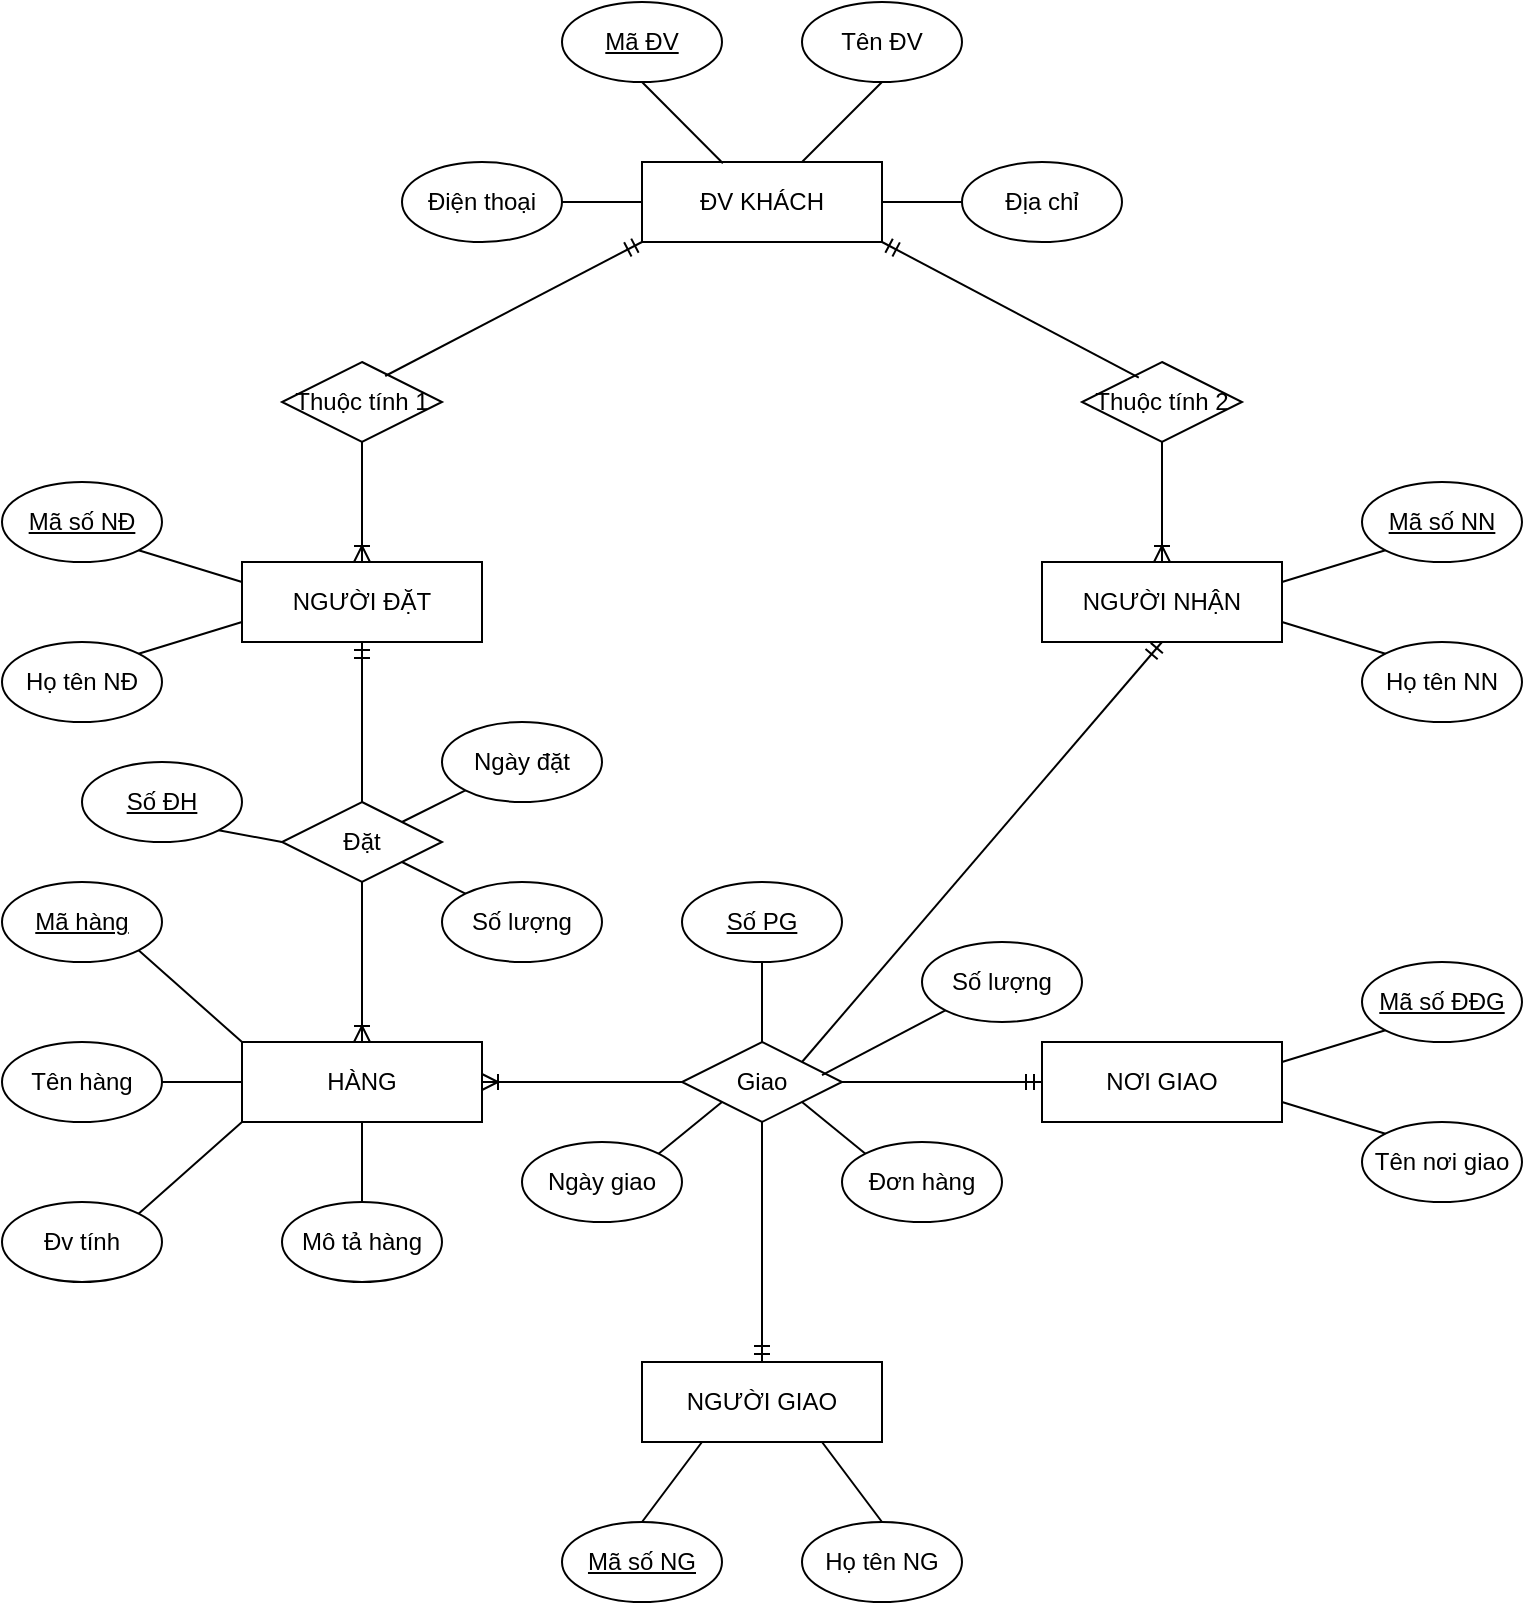 <mxfile version="15.8.8" type="device"><diagram id="aHUjkgBGXNVYSX1MCoV8" name="Page-1"><mxGraphModel dx="1038" dy="571" grid="1" gridSize="10" guides="1" tooltips="1" connect="1" arrows="1" fold="1" page="1" pageScale="1" pageWidth="827" pageHeight="1169" math="0" shadow="0"><root><mxCell id="0"/><mxCell id="1" parent="0"/><mxCell id="wg3SeqVuLqYPoUjRG2JJ-1" value="ĐV KHÁCH" style="rounded=0;whiteSpace=wrap;html=1;" vertex="1" parent="1"><mxGeometry x="360" y="120" width="120" height="40" as="geometry"/></mxCell><mxCell id="wg3SeqVuLqYPoUjRG2JJ-2" value="Địa chỉ" style="ellipse;whiteSpace=wrap;html=1;" vertex="1" parent="1"><mxGeometry x="520" y="120" width="80" height="40" as="geometry"/></mxCell><mxCell id="wg3SeqVuLqYPoUjRG2JJ-3" value="Tên ĐV" style="ellipse;whiteSpace=wrap;html=1;" vertex="1" parent="1"><mxGeometry x="440" y="40" width="80" height="40" as="geometry"/></mxCell><mxCell id="wg3SeqVuLqYPoUjRG2JJ-4" value="&lt;u&gt;Mã ĐV&lt;/u&gt;" style="ellipse;whiteSpace=wrap;html=1;" vertex="1" parent="1"><mxGeometry x="320" y="40" width="80" height="40" as="geometry"/></mxCell><mxCell id="wg3SeqVuLqYPoUjRG2JJ-5" value="Điện thoại" style="ellipse;whiteSpace=wrap;html=1;" vertex="1" parent="1"><mxGeometry x="240" y="120" width="80" height="40" as="geometry"/></mxCell><mxCell id="wg3SeqVuLqYPoUjRG2JJ-6" value="" style="endArrow=none;html=1;rounded=0;exitX=1;exitY=0.5;exitDx=0;exitDy=0;entryX=0;entryY=0.5;entryDx=0;entryDy=0;" edge="1" parent="1" source="wg3SeqVuLqYPoUjRG2JJ-5" target="wg3SeqVuLqYPoUjRG2JJ-1"><mxGeometry width="50" height="50" relative="1" as="geometry"><mxPoint x="390" y="320" as="sourcePoint"/><mxPoint x="440" y="270" as="targetPoint"/></mxGeometry></mxCell><mxCell id="wg3SeqVuLqYPoUjRG2JJ-7" value="" style="endArrow=none;html=1;rounded=0;entryX=0;entryY=0.5;entryDx=0;entryDy=0;" edge="1" parent="1" target="wg3SeqVuLqYPoUjRG2JJ-2"><mxGeometry width="50" height="50" relative="1" as="geometry"><mxPoint x="480" y="140" as="sourcePoint"/><mxPoint x="370" y="150" as="targetPoint"/></mxGeometry></mxCell><mxCell id="wg3SeqVuLqYPoUjRG2JJ-8" value="" style="endArrow=none;html=1;rounded=0;exitX=0.5;exitY=1;exitDx=0;exitDy=0;entryX=0.337;entryY=0.015;entryDx=0;entryDy=0;entryPerimeter=0;" edge="1" parent="1" source="wg3SeqVuLqYPoUjRG2JJ-4" target="wg3SeqVuLqYPoUjRG2JJ-1"><mxGeometry width="50" height="50" relative="1" as="geometry"><mxPoint x="390" y="320" as="sourcePoint"/><mxPoint x="400" y="110" as="targetPoint"/></mxGeometry></mxCell><mxCell id="wg3SeqVuLqYPoUjRG2JJ-9" value="" style="endArrow=none;html=1;rounded=0;entryX=0.5;entryY=1;entryDx=0;entryDy=0;" edge="1" parent="1" source="wg3SeqVuLqYPoUjRG2JJ-1" target="wg3SeqVuLqYPoUjRG2JJ-3"><mxGeometry width="50" height="50" relative="1" as="geometry"><mxPoint x="390" y="320" as="sourcePoint"/><mxPoint x="440" y="270" as="targetPoint"/></mxGeometry></mxCell><mxCell id="wg3SeqVuLqYPoUjRG2JJ-11" value="NGƯỜI ĐẶT" style="rounded=0;whiteSpace=wrap;html=1;" vertex="1" parent="1"><mxGeometry x="160" y="320" width="120" height="40" as="geometry"/></mxCell><mxCell id="wg3SeqVuLqYPoUjRG2JJ-12" value="&lt;u&gt;Mã số NĐ&lt;/u&gt;" style="ellipse;whiteSpace=wrap;html=1;" vertex="1" parent="1"><mxGeometry x="40" y="280" width="80" height="40" as="geometry"/></mxCell><mxCell id="wg3SeqVuLqYPoUjRG2JJ-13" value="Họ tên NĐ" style="ellipse;whiteSpace=wrap;html=1;" vertex="1" parent="1"><mxGeometry x="40" y="360" width="80" height="40" as="geometry"/></mxCell><mxCell id="wg3SeqVuLqYPoUjRG2JJ-14" value="NGƯỜI NHẬN" style="rounded=0;whiteSpace=wrap;html=1;" vertex="1" parent="1"><mxGeometry x="560" y="320" width="120" height="40" as="geometry"/></mxCell><mxCell id="wg3SeqVuLqYPoUjRG2JJ-15" value="&lt;u&gt;Mã số NN&lt;/u&gt;" style="ellipse;whiteSpace=wrap;html=1;" vertex="1" parent="1"><mxGeometry x="720" y="280" width="80" height="40" as="geometry"/></mxCell><mxCell id="wg3SeqVuLqYPoUjRG2JJ-16" value="Họ tên NN" style="ellipse;whiteSpace=wrap;html=1;" vertex="1" parent="1"><mxGeometry x="720" y="360" width="80" height="40" as="geometry"/></mxCell><mxCell id="wg3SeqVuLqYPoUjRG2JJ-17" value="HÀNG" style="rounded=0;whiteSpace=wrap;html=1;" vertex="1" parent="1"><mxGeometry x="160" y="560" width="120" height="40" as="geometry"/></mxCell><mxCell id="wg3SeqVuLqYPoUjRG2JJ-18" value="NƠI GIAO" style="rounded=0;whiteSpace=wrap;html=1;" vertex="1" parent="1"><mxGeometry x="560" y="560" width="120" height="40" as="geometry"/></mxCell><mxCell id="wg3SeqVuLqYPoUjRG2JJ-19" value="NGƯỜI GIAO" style="rounded=0;whiteSpace=wrap;html=1;" vertex="1" parent="1"><mxGeometry x="360" y="720" width="120" height="40" as="geometry"/></mxCell><mxCell id="wg3SeqVuLqYPoUjRG2JJ-20" value="&lt;u&gt;Mã số NG&lt;/u&gt;" style="ellipse;whiteSpace=wrap;html=1;" vertex="1" parent="1"><mxGeometry x="320" y="800" width="80" height="40" as="geometry"/></mxCell><mxCell id="wg3SeqVuLqYPoUjRG2JJ-21" value="&lt;u&gt;Mã số ĐĐG&lt;/u&gt;" style="ellipse;whiteSpace=wrap;html=1;" vertex="1" parent="1"><mxGeometry x="720" y="520" width="80" height="40" as="geometry"/></mxCell><mxCell id="wg3SeqVuLqYPoUjRG2JJ-22" value="&lt;u&gt;Mã hàng&lt;/u&gt;" style="ellipse;whiteSpace=wrap;html=1;" vertex="1" parent="1"><mxGeometry x="40" y="480" width="80" height="40" as="geometry"/></mxCell><mxCell id="wg3SeqVuLqYPoUjRG2JJ-23" value="Tên hàng" style="ellipse;whiteSpace=wrap;html=1;" vertex="1" parent="1"><mxGeometry x="40" y="560" width="80" height="40" as="geometry"/></mxCell><mxCell id="wg3SeqVuLqYPoUjRG2JJ-24" value="Đv tính" style="ellipse;whiteSpace=wrap;html=1;" vertex="1" parent="1"><mxGeometry x="40" y="640" width="80" height="40" as="geometry"/></mxCell><mxCell id="wg3SeqVuLqYPoUjRG2JJ-25" value="Mô tả hàng" style="ellipse;whiteSpace=wrap;html=1;" vertex="1" parent="1"><mxGeometry x="180" y="640" width="80" height="40" as="geometry"/></mxCell><mxCell id="wg3SeqVuLqYPoUjRG2JJ-26" value="Họ tên NG" style="ellipse;whiteSpace=wrap;html=1;" vertex="1" parent="1"><mxGeometry x="440" y="800" width="80" height="40" as="geometry"/></mxCell><mxCell id="wg3SeqVuLqYPoUjRG2JJ-27" value="Tên nơi giao" style="ellipse;whiteSpace=wrap;html=1;" vertex="1" parent="1"><mxGeometry x="720" y="600" width="80" height="40" as="geometry"/></mxCell><mxCell id="wg3SeqVuLqYPoUjRG2JJ-28" value="Giao" style="rhombus;whiteSpace=wrap;html=1;" vertex="1" parent="1"><mxGeometry x="380" y="560" width="80" height="40" as="geometry"/></mxCell><mxCell id="wg3SeqVuLqYPoUjRG2JJ-29" value="Đặt" style="rhombus;whiteSpace=wrap;html=1;" vertex="1" parent="1"><mxGeometry x="180" y="440" width="80" height="40" as="geometry"/></mxCell><mxCell id="wg3SeqVuLqYPoUjRG2JJ-30" value="Thuộc tính 1" style="rhombus;whiteSpace=wrap;html=1;" vertex="1" parent="1"><mxGeometry x="180" y="220" width="80" height="40" as="geometry"/></mxCell><mxCell id="wg3SeqVuLqYPoUjRG2JJ-31" value="Thuộc tính 2" style="rhombus;whiteSpace=wrap;html=1;" vertex="1" parent="1"><mxGeometry x="580" y="220" width="80" height="40" as="geometry"/></mxCell><mxCell id="wg3SeqVuLqYPoUjRG2JJ-32" value="" style="endArrow=none;html=1;rounded=0;exitX=1;exitY=1;exitDx=0;exitDy=0;entryX=0;entryY=0.25;entryDx=0;entryDy=0;" edge="1" parent="1" source="wg3SeqVuLqYPoUjRG2JJ-12" target="wg3SeqVuLqYPoUjRG2JJ-11"><mxGeometry width="50" height="50" relative="1" as="geometry"><mxPoint x="390" y="310" as="sourcePoint"/><mxPoint x="440" y="260" as="targetPoint"/></mxGeometry></mxCell><mxCell id="wg3SeqVuLqYPoUjRG2JJ-33" value="" style="endArrow=none;html=1;rounded=0;exitX=1;exitY=0;exitDx=0;exitDy=0;entryX=0;entryY=0.75;entryDx=0;entryDy=0;" edge="1" parent="1" source="wg3SeqVuLqYPoUjRG2JJ-13" target="wg3SeqVuLqYPoUjRG2JJ-11"><mxGeometry width="50" height="50" relative="1" as="geometry"><mxPoint x="118.284" y="324.142" as="sourcePoint"/><mxPoint x="140" y="350" as="targetPoint"/></mxGeometry></mxCell><mxCell id="wg3SeqVuLqYPoUjRG2JJ-34" value="" style="endArrow=none;html=1;rounded=0;exitX=1;exitY=1;exitDx=0;exitDy=0;entryX=0;entryY=0;entryDx=0;entryDy=0;" edge="1" parent="1" source="wg3SeqVuLqYPoUjRG2JJ-22" target="wg3SeqVuLqYPoUjRG2JJ-17"><mxGeometry width="50" height="50" relative="1" as="geometry"><mxPoint x="390" y="610" as="sourcePoint"/><mxPoint x="440" y="560" as="targetPoint"/></mxGeometry></mxCell><mxCell id="wg3SeqVuLqYPoUjRG2JJ-35" value="" style="endArrow=none;html=1;rounded=0;exitX=1;exitY=0;exitDx=0;exitDy=0;entryX=0;entryY=1;entryDx=0;entryDy=0;" edge="1" parent="1" source="wg3SeqVuLqYPoUjRG2JJ-24" target="wg3SeqVuLqYPoUjRG2JJ-17"><mxGeometry width="50" height="50" relative="1" as="geometry"><mxPoint x="118.284" y="524.142" as="sourcePoint"/><mxPoint x="170" y="570" as="targetPoint"/></mxGeometry></mxCell><mxCell id="wg3SeqVuLqYPoUjRG2JJ-36" value="" style="endArrow=none;html=1;rounded=0;exitX=1;exitY=0.5;exitDx=0;exitDy=0;entryX=0;entryY=0.5;entryDx=0;entryDy=0;" edge="1" parent="1" source="wg3SeqVuLqYPoUjRG2JJ-23" target="wg3SeqVuLqYPoUjRG2JJ-17"><mxGeometry width="50" height="50" relative="1" as="geometry"><mxPoint x="118.284" y="655.858" as="sourcePoint"/><mxPoint x="170" y="610" as="targetPoint"/></mxGeometry></mxCell><mxCell id="wg3SeqVuLqYPoUjRG2JJ-37" value="" style="endArrow=none;html=1;rounded=0;exitX=0.5;exitY=0;exitDx=0;exitDy=0;entryX=0.5;entryY=1;entryDx=0;entryDy=0;" edge="1" parent="1" source="wg3SeqVuLqYPoUjRG2JJ-25" target="wg3SeqVuLqYPoUjRG2JJ-17"><mxGeometry width="50" height="50" relative="1" as="geometry"><mxPoint x="118.284" y="655.858" as="sourcePoint"/><mxPoint x="200" y="600" as="targetPoint"/></mxGeometry></mxCell><mxCell id="wg3SeqVuLqYPoUjRG2JJ-38" value="" style="endArrow=none;html=1;rounded=0;exitX=0.5;exitY=0;exitDx=0;exitDy=0;entryX=0.25;entryY=1;entryDx=0;entryDy=0;" edge="1" parent="1" source="wg3SeqVuLqYPoUjRG2JJ-20" target="wg3SeqVuLqYPoUjRG2JJ-19"><mxGeometry width="50" height="50" relative="1" as="geometry"><mxPoint x="118.284" y="655.858" as="sourcePoint"/><mxPoint x="420" y="790" as="targetPoint"/></mxGeometry></mxCell><mxCell id="wg3SeqVuLqYPoUjRG2JJ-39" value="" style="endArrow=none;html=1;rounded=0;exitX=0.5;exitY=0;exitDx=0;exitDy=0;entryX=0.75;entryY=1;entryDx=0;entryDy=0;" edge="1" parent="1" source="wg3SeqVuLqYPoUjRG2JJ-26" target="wg3SeqVuLqYPoUjRG2JJ-19"><mxGeometry width="50" height="50" relative="1" as="geometry"><mxPoint x="370" y="810" as="sourcePoint"/><mxPoint x="408.04" y="773" as="targetPoint"/></mxGeometry></mxCell><mxCell id="wg3SeqVuLqYPoUjRG2JJ-40" value="" style="endArrow=none;html=1;rounded=0;exitX=0;exitY=0;exitDx=0;exitDy=0;entryX=1;entryY=0.75;entryDx=0;entryDy=0;" edge="1" parent="1" source="wg3SeqVuLqYPoUjRG2JJ-27" target="wg3SeqVuLqYPoUjRG2JJ-18"><mxGeometry width="50" height="50" relative="1" as="geometry"><mxPoint x="370" y="810" as="sourcePoint"/><mxPoint x="400" y="770" as="targetPoint"/></mxGeometry></mxCell><mxCell id="wg3SeqVuLqYPoUjRG2JJ-41" value="" style="endArrow=none;html=1;rounded=0;exitX=0;exitY=1;exitDx=0;exitDy=0;entryX=1;entryY=0.25;entryDx=0;entryDy=0;" edge="1" parent="1" source="wg3SeqVuLqYPoUjRG2JJ-21" target="wg3SeqVuLqYPoUjRG2JJ-18"><mxGeometry width="50" height="50" relative="1" as="geometry"><mxPoint x="741.716" y="615.858" as="sourcePoint"/><mxPoint x="690" y="600" as="targetPoint"/></mxGeometry></mxCell><mxCell id="wg3SeqVuLqYPoUjRG2JJ-42" value="" style="endArrow=none;html=1;rounded=0;exitX=0;exitY=0;exitDx=0;exitDy=0;entryX=1;entryY=0.75;entryDx=0;entryDy=0;" edge="1" parent="1" source="wg3SeqVuLqYPoUjRG2JJ-16" target="wg3SeqVuLqYPoUjRG2JJ-14"><mxGeometry width="50" height="50" relative="1" as="geometry"><mxPoint x="741.716" y="564.142" as="sourcePoint"/><mxPoint x="690" y="580" as="targetPoint"/></mxGeometry></mxCell><mxCell id="wg3SeqVuLqYPoUjRG2JJ-43" value="" style="endArrow=none;html=1;rounded=0;exitX=0;exitY=1;exitDx=0;exitDy=0;entryX=1;entryY=0.25;entryDx=0;entryDy=0;" edge="1" parent="1" source="wg3SeqVuLqYPoUjRG2JJ-15" target="wg3SeqVuLqYPoUjRG2JJ-14"><mxGeometry width="50" height="50" relative="1" as="geometry"><mxPoint x="741.716" y="375.858" as="sourcePoint"/><mxPoint x="690" y="360" as="targetPoint"/></mxGeometry></mxCell><mxCell id="wg3SeqVuLqYPoUjRG2JJ-45" value="" style="endArrow=none;html=1;rounded=0;exitX=0.5;exitY=0;exitDx=0;exitDy=0;entryX=0.5;entryY=1;entryDx=0;entryDy=0;startArrow=ERmandOne;startFill=0;" edge="1" parent="1" source="wg3SeqVuLqYPoUjRG2JJ-19" target="wg3SeqVuLqYPoUjRG2JJ-28"><mxGeometry width="50" height="50" relative="1" as="geometry"><mxPoint x="390" y="610" as="sourcePoint"/><mxPoint x="440" y="560" as="targetPoint"/></mxGeometry></mxCell><mxCell id="wg3SeqVuLqYPoUjRG2JJ-46" value="" style="endArrow=none;html=1;rounded=0;exitX=1;exitY=0.5;exitDx=0;exitDy=0;entryX=0;entryY=0.5;entryDx=0;entryDy=0;startArrow=ERoneToMany;startFill=0;" edge="1" parent="1" source="wg3SeqVuLqYPoUjRG2JJ-17" target="wg3SeqVuLqYPoUjRG2JJ-28"><mxGeometry width="50" height="50" relative="1" as="geometry"><mxPoint x="430" y="730" as="sourcePoint"/><mxPoint x="430" y="610" as="targetPoint"/></mxGeometry></mxCell><mxCell id="wg3SeqVuLqYPoUjRG2JJ-47" value="" style="endArrow=ERmandOne;html=1;rounded=0;exitX=1;exitY=0.5;exitDx=0;exitDy=0;entryX=0;entryY=0.5;entryDx=0;entryDy=0;endFill=0;" edge="1" parent="1" source="wg3SeqVuLqYPoUjRG2JJ-28" target="wg3SeqVuLqYPoUjRG2JJ-18"><mxGeometry width="50" height="50" relative="1" as="geometry"><mxPoint x="290" y="590" as="sourcePoint"/><mxPoint x="390" y="590" as="targetPoint"/></mxGeometry></mxCell><mxCell id="wg3SeqVuLqYPoUjRG2JJ-48" value="" style="endArrow=ERoneToMany;html=1;rounded=0;exitX=0.5;exitY=1;exitDx=0;exitDy=0;entryX=0.5;entryY=0;entryDx=0;entryDy=0;endFill=0;" edge="1" parent="1" source="wg3SeqVuLqYPoUjRG2JJ-29" target="wg3SeqVuLqYPoUjRG2JJ-17"><mxGeometry width="50" height="50" relative="1" as="geometry"><mxPoint x="430" y="730" as="sourcePoint"/><mxPoint x="430" y="610" as="targetPoint"/></mxGeometry></mxCell><mxCell id="wg3SeqVuLqYPoUjRG2JJ-49" value="" style="endArrow=none;html=1;rounded=0;exitX=0.5;exitY=1;exitDx=0;exitDy=0;entryX=0.5;entryY=0;entryDx=0;entryDy=0;startArrow=ERmandOne;startFill=0;" edge="1" parent="1" source="wg3SeqVuLqYPoUjRG2JJ-11" target="wg3SeqVuLqYPoUjRG2JJ-29"><mxGeometry width="50" height="50" relative="1" as="geometry"><mxPoint x="230" y="490" as="sourcePoint"/><mxPoint x="230" y="570" as="targetPoint"/></mxGeometry></mxCell><mxCell id="wg3SeqVuLqYPoUjRG2JJ-50" value="" style="endArrow=none;html=1;rounded=0;exitX=0.5;exitY=1;exitDx=0;exitDy=0;startArrow=ERmandOne;startFill=0;entryX=1;entryY=0;entryDx=0;entryDy=0;" edge="1" parent="1" source="wg3SeqVuLqYPoUjRG2JJ-14" target="wg3SeqVuLqYPoUjRG2JJ-28"><mxGeometry width="50" height="50" relative="1" as="geometry"><mxPoint x="230" y="370" as="sourcePoint"/><mxPoint x="490" y="560" as="targetPoint"/></mxGeometry></mxCell><mxCell id="wg3SeqVuLqYPoUjRG2JJ-51" value="" style="endArrow=ERmandOne;html=1;entryX=0;entryY=1;entryDx=0;entryDy=0;exitX=0.645;exitY=0.175;exitDx=0;exitDy=0;exitPerimeter=0;curved=1;endFill=0;" edge="1" parent="1" source="wg3SeqVuLqYPoUjRG2JJ-30" target="wg3SeqVuLqYPoUjRG2JJ-1"><mxGeometry width="50" height="50" relative="1" as="geometry"><mxPoint x="390" y="310" as="sourcePoint"/><mxPoint x="440" y="260" as="targetPoint"/></mxGeometry></mxCell><mxCell id="wg3SeqVuLqYPoUjRG2JJ-52" value="" style="endArrow=none;html=1;rounded=0;exitX=0.5;exitY=0;exitDx=0;exitDy=0;startArrow=ERoneToMany;startFill=0;entryX=0.5;entryY=1;entryDx=0;entryDy=0;" edge="1" parent="1" source="wg3SeqVuLqYPoUjRG2JJ-11" target="wg3SeqVuLqYPoUjRG2JJ-30"><mxGeometry width="50" height="50" relative="1" as="geometry"><mxPoint x="301.6" y="237" as="sourcePoint"/><mxPoint x="370" y="170" as="targetPoint"/></mxGeometry></mxCell><mxCell id="wg3SeqVuLqYPoUjRG2JJ-53" value="" style="endArrow=ERoneToMany;html=1;rounded=0;entryX=0.5;entryY=0;entryDx=0;entryDy=0;exitX=0.5;exitY=1;exitDx=0;exitDy=0;endFill=0;" edge="1" parent="1" source="wg3SeqVuLqYPoUjRG2JJ-31" target="wg3SeqVuLqYPoUjRG2JJ-14"><mxGeometry width="50" height="50" relative="1" as="geometry"><mxPoint x="580" y="260" as="sourcePoint"/><mxPoint x="276.662" y="263.331" as="targetPoint"/></mxGeometry></mxCell><mxCell id="wg3SeqVuLqYPoUjRG2JJ-54" value="" style="endArrow=none;html=1;rounded=0;entryX=0.355;entryY=0.195;entryDx=0;entryDy=0;entryPerimeter=0;exitX=1;exitY=1;exitDx=0;exitDy=0;startArrow=ERmandOne;startFill=0;" edge="1" parent="1" source="wg3SeqVuLqYPoUjRG2JJ-1" target="wg3SeqVuLqYPoUjRG2JJ-31"><mxGeometry width="50" height="50" relative="1" as="geometry"><mxPoint x="583.2" y="265" as="sourcePoint"/><mxPoint x="649.56" y="331.4" as="targetPoint"/></mxGeometry></mxCell><mxCell id="wg3SeqVuLqYPoUjRG2JJ-55" value="&lt;u&gt;Số ĐH&lt;/u&gt;" style="ellipse;whiteSpace=wrap;html=1;" vertex="1" parent="1"><mxGeometry x="80" y="420" width="80" height="40" as="geometry"/></mxCell><mxCell id="wg3SeqVuLqYPoUjRG2JJ-56" value="&lt;u&gt;Số PG&lt;/u&gt;" style="ellipse;whiteSpace=wrap;html=1;" vertex="1" parent="1"><mxGeometry x="380" y="480" width="80" height="40" as="geometry"/></mxCell><mxCell id="wg3SeqVuLqYPoUjRG2JJ-57" value="Ngày đặt" style="ellipse;whiteSpace=wrap;html=1;" vertex="1" parent="1"><mxGeometry x="260" y="400" width="80" height="40" as="geometry"/></mxCell><mxCell id="wg3SeqVuLqYPoUjRG2JJ-58" value="Số lượng" style="ellipse;whiteSpace=wrap;html=1;" vertex="1" parent="1"><mxGeometry x="260" y="480" width="80" height="40" as="geometry"/></mxCell><mxCell id="wg3SeqVuLqYPoUjRG2JJ-59" value="Ngày giao" style="ellipse;whiteSpace=wrap;html=1;" vertex="1" parent="1"><mxGeometry x="300" y="610" width="80" height="40" as="geometry"/></mxCell><mxCell id="wg3SeqVuLqYPoUjRG2JJ-60" value="Đơn hàng" style="ellipse;whiteSpace=wrap;html=1;" vertex="1" parent="1"><mxGeometry x="460" y="610" width="80" height="40" as="geometry"/></mxCell><mxCell id="wg3SeqVuLqYPoUjRG2JJ-61" value="Số lượng" style="ellipse;whiteSpace=wrap;html=1;" vertex="1" parent="1"><mxGeometry x="500" y="510" width="80" height="40" as="geometry"/></mxCell><mxCell id="wg3SeqVuLqYPoUjRG2JJ-62" value="" style="endArrow=none;html=1;curved=1;exitX=1;exitY=0;exitDx=0;exitDy=0;" edge="1" parent="1" source="wg3SeqVuLqYPoUjRG2JJ-59"><mxGeometry width="50" height="50" relative="1" as="geometry"><mxPoint x="390" y="610" as="sourcePoint"/><mxPoint x="400" y="590" as="targetPoint"/></mxGeometry></mxCell><mxCell id="wg3SeqVuLqYPoUjRG2JJ-63" value="" style="endArrow=none;html=1;curved=1;exitX=0;exitY=0;exitDx=0;exitDy=0;entryX=1;entryY=1;entryDx=0;entryDy=0;" edge="1" parent="1" source="wg3SeqVuLqYPoUjRG2JJ-60" target="wg3SeqVuLqYPoUjRG2JJ-28"><mxGeometry width="50" height="50" relative="1" as="geometry"><mxPoint x="378.284" y="625.858" as="sourcePoint"/><mxPoint x="410" y="600" as="targetPoint"/></mxGeometry></mxCell><mxCell id="wg3SeqVuLqYPoUjRG2JJ-64" value="" style="endArrow=none;html=1;curved=1;exitX=0;exitY=1;exitDx=0;exitDy=0;entryX=0.875;entryY=0.415;entryDx=0;entryDy=0;entryPerimeter=0;" edge="1" parent="1" source="wg3SeqVuLqYPoUjRG2JJ-61" target="wg3SeqVuLqYPoUjRG2JJ-28"><mxGeometry width="50" height="50" relative="1" as="geometry"><mxPoint x="481.716" y="625.858" as="sourcePoint"/><mxPoint x="450" y="600" as="targetPoint"/></mxGeometry></mxCell><mxCell id="wg3SeqVuLqYPoUjRG2JJ-65" value="" style="endArrow=none;html=1;curved=1;exitX=0.5;exitY=0;exitDx=0;exitDy=0;entryX=0.5;entryY=1;entryDx=0;entryDy=0;" edge="1" parent="1" source="wg3SeqVuLqYPoUjRG2JJ-28" target="wg3SeqVuLqYPoUjRG2JJ-56"><mxGeometry width="50" height="50" relative="1" as="geometry"><mxPoint x="521.716" y="554.142" as="sourcePoint"/><mxPoint x="460" y="586.6" as="targetPoint"/></mxGeometry></mxCell><mxCell id="wg3SeqVuLqYPoUjRG2JJ-66" value="" style="endArrow=none;html=1;curved=1;exitX=1;exitY=1;exitDx=0;exitDy=0;entryX=0;entryY=0.5;entryDx=0;entryDy=0;" edge="1" parent="1" source="wg3SeqVuLqYPoUjRG2JJ-55" target="wg3SeqVuLqYPoUjRG2JJ-29"><mxGeometry width="50" height="50" relative="1" as="geometry"><mxPoint x="430" y="570" as="sourcePoint"/><mxPoint x="430" y="530" as="targetPoint"/></mxGeometry></mxCell><mxCell id="wg3SeqVuLqYPoUjRG2JJ-67" value="" style="endArrow=none;html=1;curved=1;exitX=1;exitY=0;exitDx=0;exitDy=0;entryX=0;entryY=1;entryDx=0;entryDy=0;" edge="1" parent="1" source="wg3SeqVuLqYPoUjRG2JJ-29" target="wg3SeqVuLqYPoUjRG2JJ-57"><mxGeometry width="50" height="50" relative="1" as="geometry"><mxPoint x="158.284" y="464.142" as="sourcePoint"/><mxPoint x="190" y="470" as="targetPoint"/></mxGeometry></mxCell><mxCell id="wg3SeqVuLqYPoUjRG2JJ-68" value="" style="endArrow=none;html=1;curved=1;exitX=1;exitY=1;exitDx=0;exitDy=0;entryX=0;entryY=0;entryDx=0;entryDy=0;" edge="1" parent="1" source="wg3SeqVuLqYPoUjRG2JJ-29" target="wg3SeqVuLqYPoUjRG2JJ-58"><mxGeometry width="50" height="50" relative="1" as="geometry"><mxPoint x="250" y="460" as="sourcePoint"/><mxPoint x="281.716" y="444.142" as="targetPoint"/></mxGeometry></mxCell></root></mxGraphModel></diagram></mxfile>
